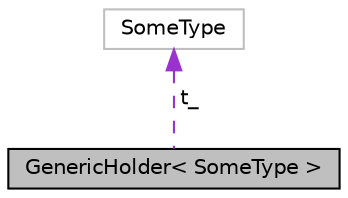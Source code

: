 digraph "GenericHolder&lt; SomeType &gt;"
{
  edge [fontname="Helvetica",fontsize="10",labelfontname="Helvetica",labelfontsize="10"];
  node [fontname="Helvetica",fontsize="10",shape=record];
  Node1 [label="GenericHolder\< SomeType \>",height=0.2,width=0.4,color="black", fillcolor="grey75", style="filled", fontcolor="black"];
  Node2 -> Node1 [dir="back",color="darkorchid3",fontsize="10",style="dashed",label=" t_" ,fontname="Helvetica"];
  Node2 [label="SomeType",height=0.2,width=0.4,color="grey75", fillcolor="white", style="filled"];
}
